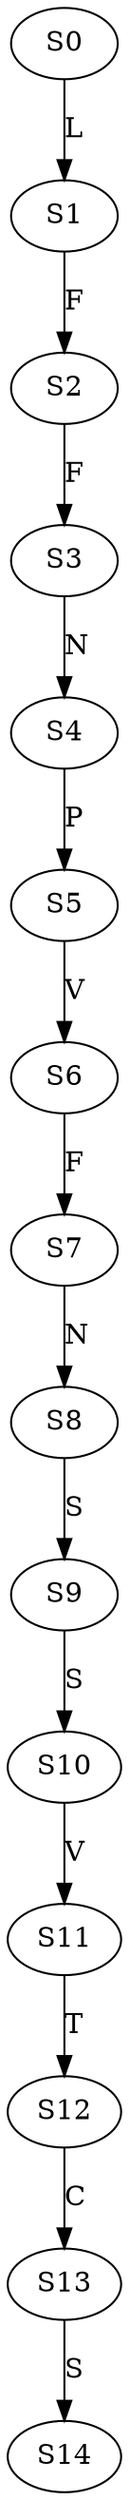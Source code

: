 strict digraph  {
	S0 -> S1 [ label = L ];
	S1 -> S2 [ label = F ];
	S2 -> S3 [ label = F ];
	S3 -> S4 [ label = N ];
	S4 -> S5 [ label = P ];
	S5 -> S6 [ label = V ];
	S6 -> S7 [ label = F ];
	S7 -> S8 [ label = N ];
	S8 -> S9 [ label = S ];
	S9 -> S10 [ label = S ];
	S10 -> S11 [ label = V ];
	S11 -> S12 [ label = T ];
	S12 -> S13 [ label = C ];
	S13 -> S14 [ label = S ];
}
